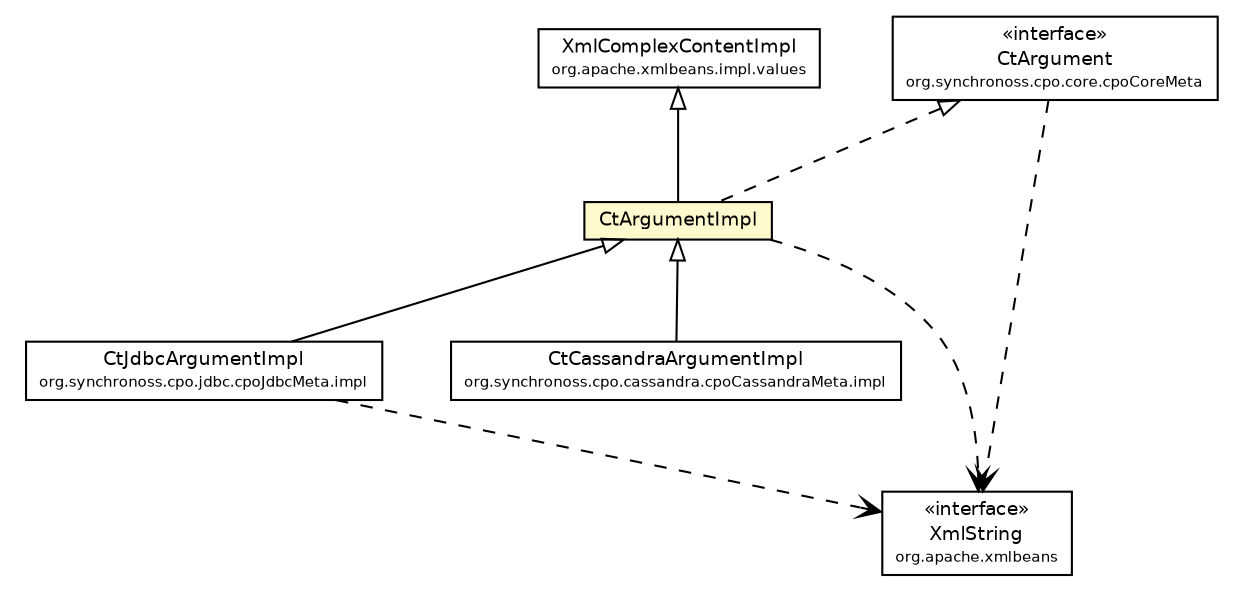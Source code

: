 #!/usr/local/bin/dot
#
# Class diagram 
# Generated by UmlGraph version 4.6 (http://www.spinellis.gr/sw/umlgraph)
#

digraph G {
	edge [fontname="Helvetica",fontsize=10,labelfontname="Helvetica",labelfontsize=10];
	node [fontname="Helvetica",fontsize=10,shape=plaintext];
	// org.synchronoss.cpo.core.cpoCoreMeta.CtArgument
	c30324 [label=<<table border="0" cellborder="1" cellspacing="0" cellpadding="2" port="p" href="../CtArgument.html">
		<tr><td><table border="0" cellspacing="0" cellpadding="1">
			<tr><td> &laquo;interface&raquo; </td></tr>
			<tr><td> CtArgument </td></tr>
			<tr><td><font point-size="7.0"> org.synchronoss.cpo.core.cpoCoreMeta </font></td></tr>
		</table></td></tr>
		</table>>, fontname="Helvetica", fontcolor="black", fontsize=9.0];
	// org.synchronoss.cpo.core.cpoCoreMeta.impl.CtArgumentImpl
	c30334 [label=<<table border="0" cellborder="1" cellspacing="0" cellpadding="2" port="p" bgcolor="lemonChiffon" href="./CtArgumentImpl.html">
		<tr><td><table border="0" cellspacing="0" cellpadding="1">
			<tr><td> CtArgumentImpl </td></tr>
		</table></td></tr>
		</table>>, fontname="Helvetica", fontcolor="black", fontsize=9.0];
	// org.synchronoss.cpo.jdbc.cpoJdbcMeta.impl.CtJdbcArgumentImpl
	c30399 [label=<<table border="0" cellborder="1" cellspacing="0" cellpadding="2" port="p" href="../../../jdbc/cpoJdbcMeta/impl/CtJdbcArgumentImpl.html">
		<tr><td><table border="0" cellspacing="0" cellpadding="1">
			<tr><td> CtJdbcArgumentImpl </td></tr>
			<tr><td><font point-size="7.0"> org.synchronoss.cpo.jdbc.cpoJdbcMeta.impl </font></td></tr>
		</table></td></tr>
		</table>>, fontname="Helvetica", fontcolor="black", fontsize=9.0];
	// org.synchronoss.cpo.cassandra.cpoCassandraMeta.impl.CtCassandraArgumentImpl
	c30444 [label=<<table border="0" cellborder="1" cellspacing="0" cellpadding="2" port="p" href="../../../cassandra/cpoCassandraMeta/impl/CtCassandraArgumentImpl.html">
		<tr><td><table border="0" cellspacing="0" cellpadding="1">
			<tr><td> CtCassandraArgumentImpl </td></tr>
			<tr><td><font point-size="7.0"> org.synchronoss.cpo.cassandra.cpoCassandraMeta.impl </font></td></tr>
		</table></td></tr>
		</table>>, fontname="Helvetica", fontcolor="black", fontsize=9.0];
	//org.synchronoss.cpo.core.cpoCoreMeta.impl.CtArgumentImpl extends org.apache.xmlbeans.impl.values.XmlComplexContentImpl
	c30448:p -> c30334:p [dir=back,arrowtail=empty];
	//org.synchronoss.cpo.core.cpoCoreMeta.impl.CtArgumentImpl implements org.synchronoss.cpo.core.cpoCoreMeta.CtArgument
	c30324:p -> c30334:p [dir=back,arrowtail=empty,style=dashed];
	//org.synchronoss.cpo.jdbc.cpoJdbcMeta.impl.CtJdbcArgumentImpl extends org.synchronoss.cpo.core.cpoCoreMeta.impl.CtArgumentImpl
	c30334:p -> c30399:p [dir=back,arrowtail=empty];
	//org.synchronoss.cpo.cassandra.cpoCassandraMeta.impl.CtCassandraArgumentImpl extends org.synchronoss.cpo.core.cpoCoreMeta.impl.CtArgumentImpl
	c30334:p -> c30444:p [dir=back,arrowtail=empty];
	// org.synchronoss.cpo.core.cpoCoreMeta.CtArgument DEPEND org.apache.xmlbeans.XmlString
	c30324:p -> c30449:p [taillabel="", label="", headlabel="", fontname="Helvetica", fontcolor="black", fontsize=10.0, color="black", arrowhead=open, style=dashed];
	// org.synchronoss.cpo.core.cpoCoreMeta.impl.CtArgumentImpl DEPEND org.apache.xmlbeans.XmlString
	c30334:p -> c30449:p [taillabel="", label="", headlabel="", fontname="Helvetica", fontcolor="black", fontsize=10.0, color="black", arrowhead=open, style=dashed];
	// org.synchronoss.cpo.jdbc.cpoJdbcMeta.impl.CtJdbcArgumentImpl DEPEND org.apache.xmlbeans.XmlString
	c30399:p -> c30449:p [taillabel="", label="", headlabel="", fontname="Helvetica", fontcolor="black", fontsize=10.0, color="black", arrowhead=open, style=dashed];
	// org.apache.xmlbeans.XmlString
	c30449 [label=<<table border="0" cellborder="1" cellspacing="0" cellpadding="2" port="p" href="http://java.sun.com/j2se/1.4.2/docs/api/org/apache/xmlbeans/XmlString.html">
		<tr><td><table border="0" cellspacing="0" cellpadding="1">
			<tr><td> &laquo;interface&raquo; </td></tr>
			<tr><td> XmlString </td></tr>
			<tr><td><font point-size="7.0"> org.apache.xmlbeans </font></td></tr>
		</table></td></tr>
		</table>>, fontname="Helvetica", fontcolor="black", fontsize=9.0];
	// org.apache.xmlbeans.impl.values.XmlComplexContentImpl
	c30448 [label=<<table border="0" cellborder="1" cellspacing="0" cellpadding="2" port="p" href="http://java.sun.com/j2se/1.4.2/docs/api/org/apache/xmlbeans/impl/values/XmlComplexContentImpl.html">
		<tr><td><table border="0" cellspacing="0" cellpadding="1">
			<tr><td> XmlComplexContentImpl </td></tr>
			<tr><td><font point-size="7.0"> org.apache.xmlbeans.impl.values </font></td></tr>
		</table></td></tr>
		</table>>, fontname="Helvetica", fontcolor="black", fontsize=9.0];
}

